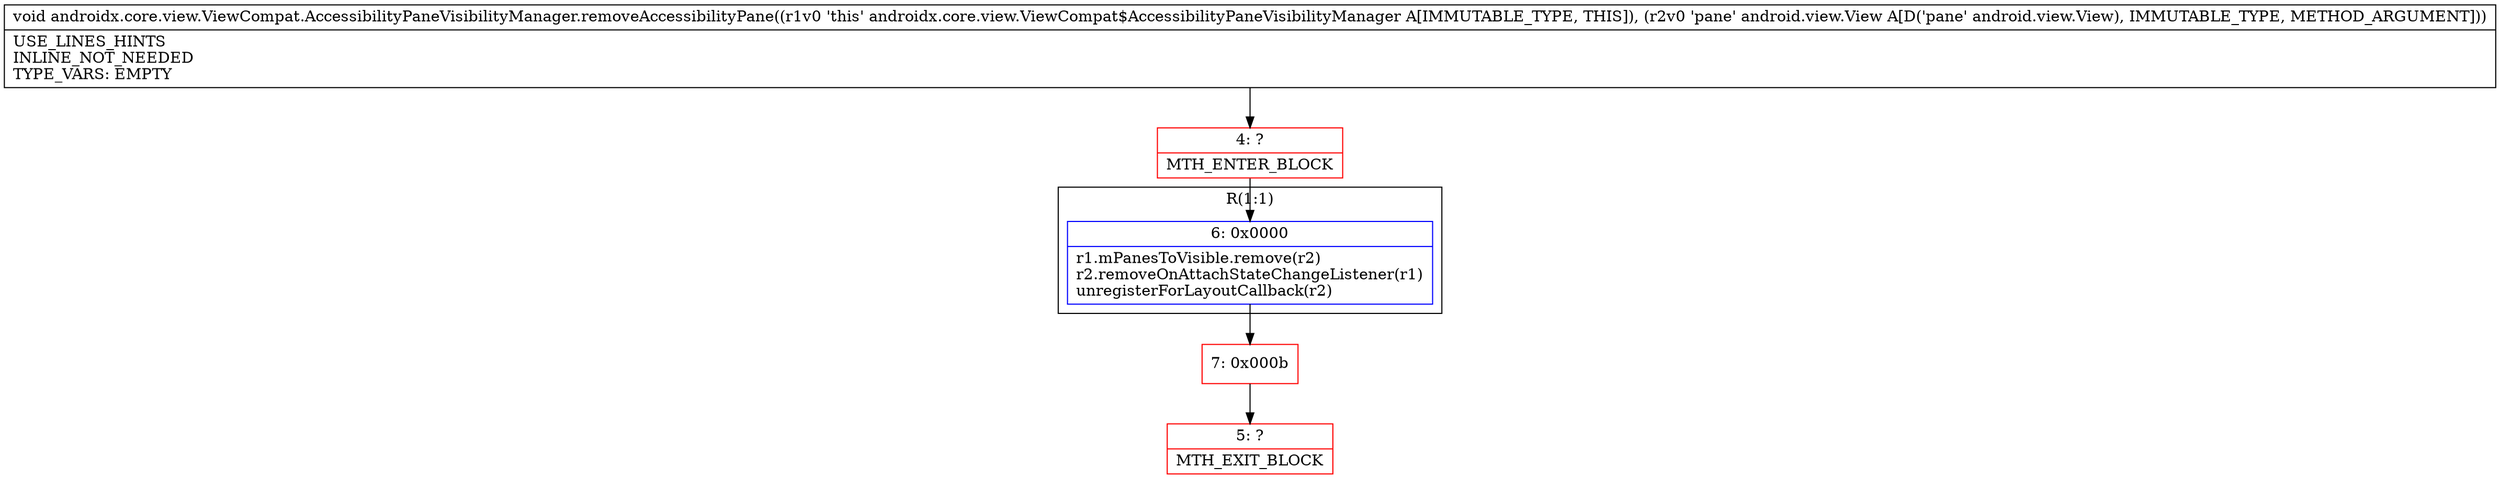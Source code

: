 digraph "CFG forandroidx.core.view.ViewCompat.AccessibilityPaneVisibilityManager.removeAccessibilityPane(Landroid\/view\/View;)V" {
subgraph cluster_Region_1889415377 {
label = "R(1:1)";
node [shape=record,color=blue];
Node_6 [shape=record,label="{6\:\ 0x0000|r1.mPanesToVisible.remove(r2)\lr2.removeOnAttachStateChangeListener(r1)\lunregisterForLayoutCallback(r2)\l}"];
}
Node_4 [shape=record,color=red,label="{4\:\ ?|MTH_ENTER_BLOCK\l}"];
Node_7 [shape=record,color=red,label="{7\:\ 0x000b}"];
Node_5 [shape=record,color=red,label="{5\:\ ?|MTH_EXIT_BLOCK\l}"];
MethodNode[shape=record,label="{void androidx.core.view.ViewCompat.AccessibilityPaneVisibilityManager.removeAccessibilityPane((r1v0 'this' androidx.core.view.ViewCompat$AccessibilityPaneVisibilityManager A[IMMUTABLE_TYPE, THIS]), (r2v0 'pane' android.view.View A[D('pane' android.view.View), IMMUTABLE_TYPE, METHOD_ARGUMENT]))  | USE_LINES_HINTS\lINLINE_NOT_NEEDED\lTYPE_VARS: EMPTY\l}"];
MethodNode -> Node_4;Node_6 -> Node_7;
Node_4 -> Node_6;
Node_7 -> Node_5;
}

